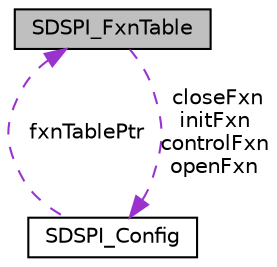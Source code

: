 digraph "SDSPI_FxnTable"
{
  edge [fontname="Helvetica",fontsize="10",labelfontname="Helvetica",labelfontsize="10"];
  node [fontname="Helvetica",fontsize="10",shape=record];
  Node1 [label="SDSPI_FxnTable",height=0.2,width=0.4,color="black", fillcolor="grey75", style="filled", fontcolor="black"];
  Node2 -> Node1 [dir="back",color="darkorchid3",fontsize="10",style="dashed",label=" closeFxn\ninitFxn\ncontrolFxn\nopenFxn" ,fontname="Helvetica"];
  Node2 [label="SDSPI_Config",height=0.2,width=0.4,color="black", fillcolor="white", style="filled",URL="$struct_s_d_s_p_i___config.html",tooltip="SDSPI Global configuration. "];
  Node1 -> Node2 [dir="back",color="darkorchid3",fontsize="10",style="dashed",label=" fxnTablePtr" ,fontname="Helvetica"];
}
